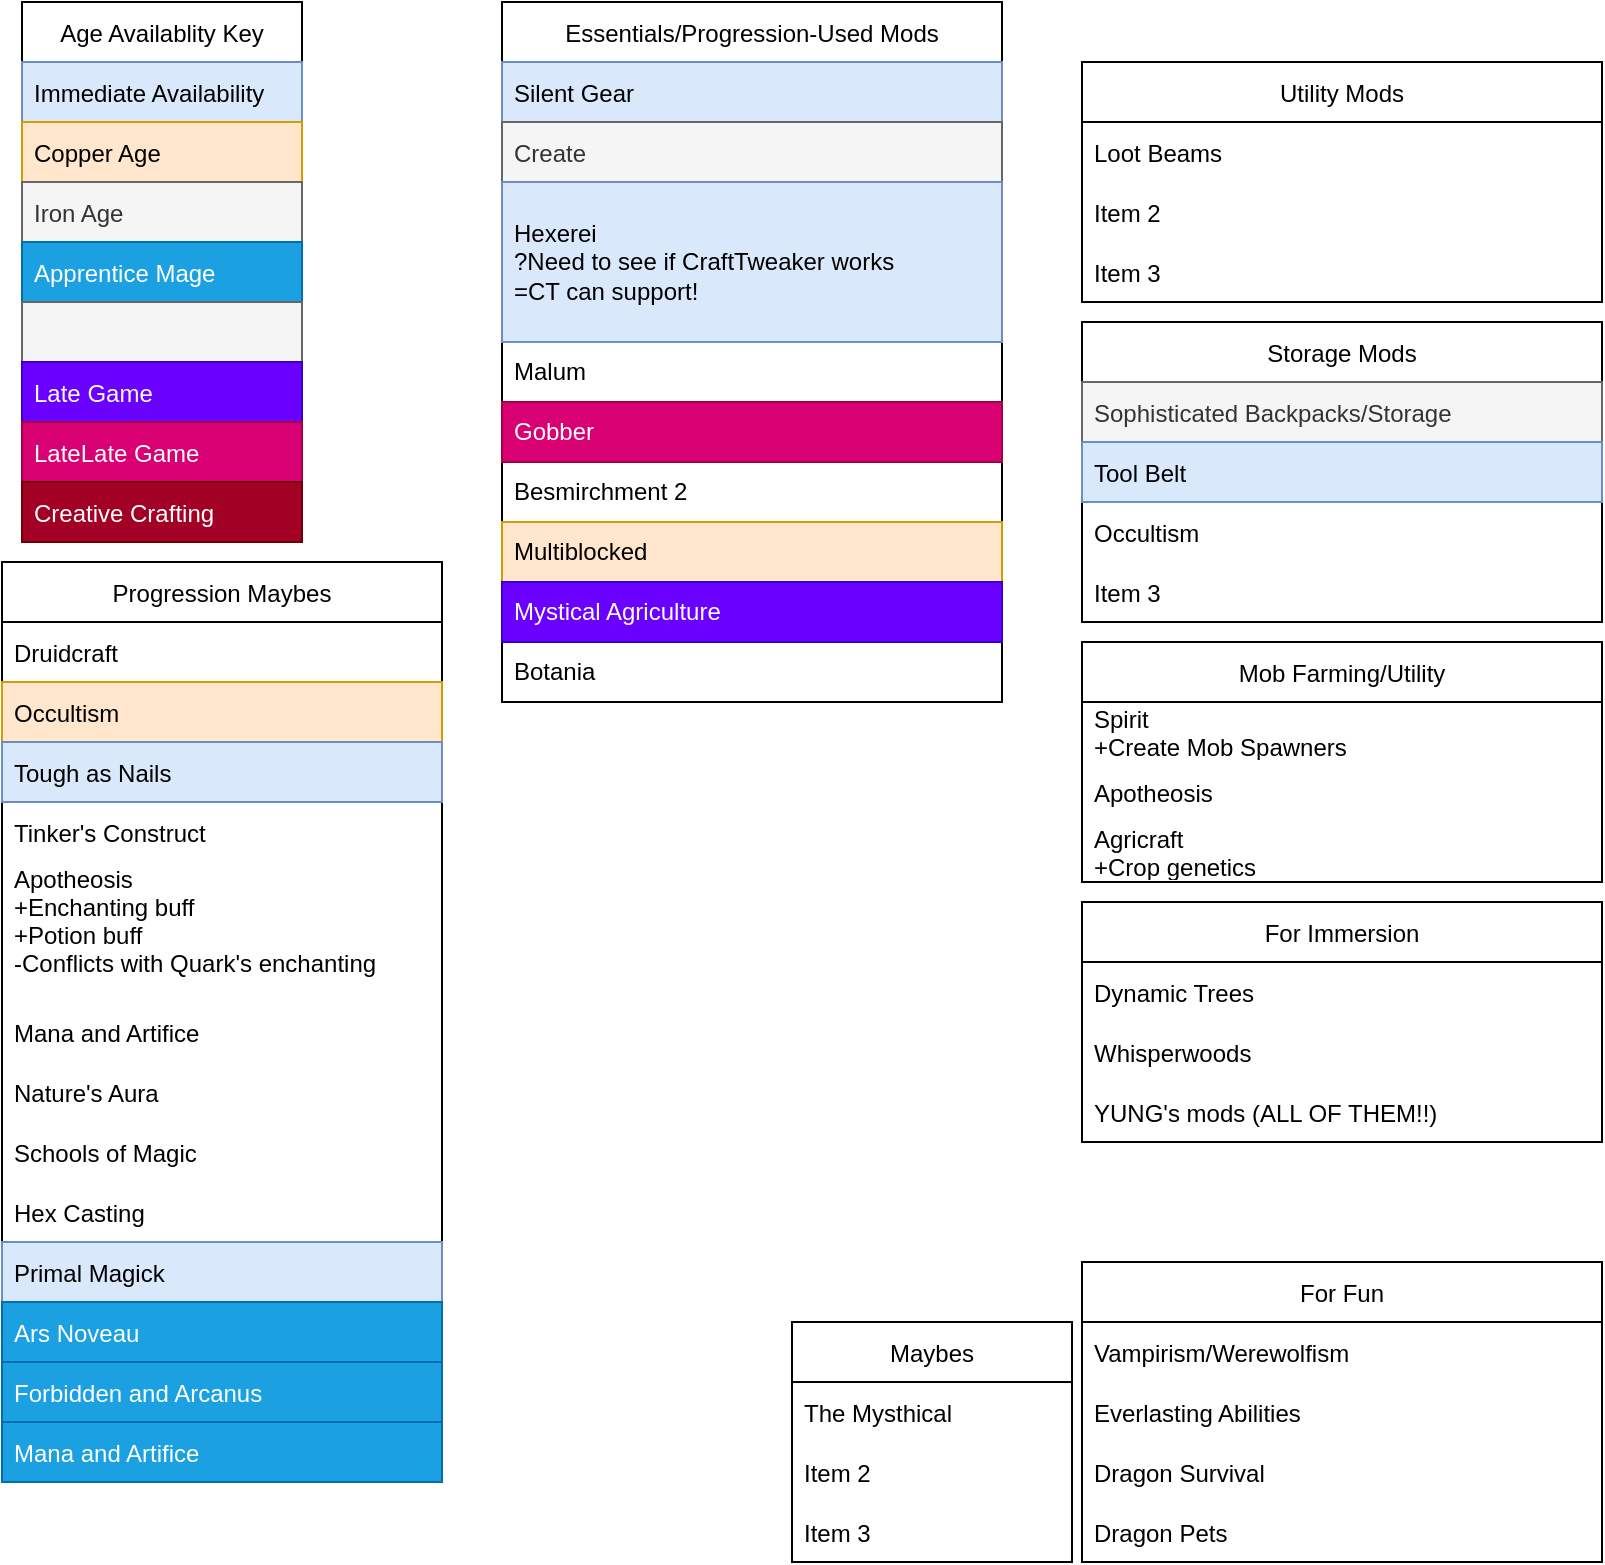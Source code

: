 <mxfile version="19.0.3" type="github" pages="4">
  <diagram id="D16m4kfWFw2HEZQcjknS" name="Primary Mod List">
    <mxGraphModel dx="1182" dy="732" grid="1" gridSize="10" guides="1" tooltips="1" connect="1" arrows="1" fold="1" page="1" pageScale="1" pageWidth="850" pageHeight="1100" math="0" shadow="0">
      <root>
        <mxCell id="0" />
        <mxCell id="1" parent="0" />
        <mxCell id="B4j-vTwKo_DGj5agFie8-1" value="Essentials/Progression-Used Mods" style="swimlane;fontStyle=0;childLayout=stackLayout;horizontal=1;startSize=30;horizontalStack=0;resizeParent=1;resizeParentMax=0;resizeLast=0;collapsible=1;marginBottom=0;" parent="1" vertex="1">
          <mxGeometry x="280" y="10" width="250" height="350" as="geometry" />
        </mxCell>
        <mxCell id="B4j-vTwKo_DGj5agFie8-2" value="Silent Gear" style="text;strokeColor=#6c8ebf;fillColor=#dae8fc;align=left;verticalAlign=middle;spacingLeft=4;spacingRight=4;overflow=hidden;points=[[0,0.5],[1,0.5]];portConstraint=eastwest;rotatable=0;" parent="B4j-vTwKo_DGj5agFie8-1" vertex="1">
          <mxGeometry y="30" width="250" height="30" as="geometry" />
        </mxCell>
        <mxCell id="B4j-vTwKo_DGj5agFie8-4" value="Create" style="text;strokeColor=#666666;fillColor=#f5f5f5;align=left;verticalAlign=middle;spacingLeft=4;spacingRight=4;overflow=hidden;points=[[0,0.5],[1,0.5]];portConstraint=eastwest;rotatable=0;fontColor=#333333;" parent="B4j-vTwKo_DGj5agFie8-1" vertex="1">
          <mxGeometry y="60" width="250" height="30" as="geometry" />
        </mxCell>
        <mxCell id="2ArhLiDelmDyG_pQbxqI-2" value="Hexerei&#xa;?Need to see if CraftTweaker works&#xa;=CT can support!" style="text;strokeColor=#6c8ebf;fillColor=#dae8fc;align=left;verticalAlign=middle;spacingLeft=4;spacingRight=4;overflow=hidden;points=[[0,0.5],[1,0.5]];portConstraint=eastwest;rotatable=0;whiteSpace=wrap;" parent="B4j-vTwKo_DGj5agFie8-1" vertex="1">
          <mxGeometry y="90" width="250" height="80" as="geometry" />
        </mxCell>
        <mxCell id="EsS47KtiDPzlkTfj5x5h-16" value="Malum" style="text;align=left;verticalAlign=middle;spacingLeft=4;spacingRight=4;overflow=hidden;points=[[0,0.5],[1,0.5]];portConstraint=eastwest;rotatable=0;whiteSpace=wrap;" parent="B4j-vTwKo_DGj5agFie8-1" vertex="1">
          <mxGeometry y="170" width="250" height="30" as="geometry" />
        </mxCell>
        <mxCell id="EsS47KtiDPzlkTfj5x5h-17" value="Gobber" style="text;align=left;verticalAlign=middle;spacingLeft=4;spacingRight=4;overflow=hidden;points=[[0,0.5],[1,0.5]];portConstraint=eastwest;rotatable=0;whiteSpace=wrap;fillColor=#d80073;fontColor=#ffffff;strokeColor=#A50040;" parent="B4j-vTwKo_DGj5agFie8-1" vertex="1">
          <mxGeometry y="200" width="250" height="30" as="geometry" />
        </mxCell>
        <mxCell id="EsS47KtiDPzlkTfj5x5h-22" value="Besmirchment 2" style="text;align=left;verticalAlign=middle;spacingLeft=4;spacingRight=4;overflow=hidden;points=[[0,0.5],[1,0.5]];portConstraint=eastwest;rotatable=0;whiteSpace=wrap;" parent="B4j-vTwKo_DGj5agFie8-1" vertex="1">
          <mxGeometry y="230" width="250" height="30" as="geometry" />
        </mxCell>
        <mxCell id="EsS47KtiDPzlkTfj5x5h-30" value="Multiblocked" style="text;align=left;verticalAlign=middle;spacingLeft=4;spacingRight=4;overflow=hidden;points=[[0,0.5],[1,0.5]];portConstraint=eastwest;rotatable=0;whiteSpace=wrap;fillColor=#ffe6cc;strokeColor=#d79b00;" parent="B4j-vTwKo_DGj5agFie8-1" vertex="1">
          <mxGeometry y="260" width="250" height="30" as="geometry" />
        </mxCell>
        <mxCell id="EsS47KtiDPzlkTfj5x5h-36" value="Mystical Agriculture" style="text;align=left;verticalAlign=middle;spacingLeft=4;spacingRight=4;overflow=hidden;points=[[0,0.5],[1,0.5]];portConstraint=eastwest;rotatable=0;whiteSpace=wrap;fillColor=#6a00ff;strokeColor=#3700CC;fontColor=#ffffff;" parent="B4j-vTwKo_DGj5agFie8-1" vertex="1">
          <mxGeometry y="290" width="250" height="30" as="geometry" />
        </mxCell>
        <mxCell id="EsS47KtiDPzlkTfj5x5h-38" value="Botania" style="text;align=left;verticalAlign=middle;spacingLeft=4;spacingRight=4;overflow=hidden;points=[[0,0.5],[1,0.5]];portConstraint=eastwest;rotatable=0;whiteSpace=wrap;" parent="B4j-vTwKo_DGj5agFie8-1" vertex="1">
          <mxGeometry y="320" width="250" height="30" as="geometry" />
        </mxCell>
        <mxCell id="B4j-vTwKo_DGj5agFie8-5" value="Storage Mods" style="swimlane;fontStyle=0;childLayout=stackLayout;horizontal=1;startSize=30;horizontalStack=0;resizeParent=1;resizeParentMax=0;resizeLast=0;collapsible=1;marginBottom=0;" parent="1" vertex="1">
          <mxGeometry x="570" y="170" width="260" height="150" as="geometry" />
        </mxCell>
        <mxCell id="B4j-vTwKo_DGj5agFie8-6" value="Sophisticated Backpacks/Storage" style="text;strokeColor=#666666;fillColor=#f5f5f5;align=left;verticalAlign=middle;spacingLeft=4;spacingRight=4;overflow=hidden;points=[[0,0.5],[1,0.5]];portConstraint=eastwest;rotatable=0;fontColor=#333333;" parent="B4j-vTwKo_DGj5agFie8-5" vertex="1">
          <mxGeometry y="30" width="260" height="30" as="geometry" />
        </mxCell>
        <mxCell id="B4j-vTwKo_DGj5agFie8-3" value="Tool Belt" style="text;strokeColor=#6c8ebf;fillColor=#dae8fc;align=left;verticalAlign=middle;spacingLeft=4;spacingRight=4;overflow=hidden;points=[[0,0.5],[1,0.5]];portConstraint=eastwest;rotatable=0;" parent="B4j-vTwKo_DGj5agFie8-5" vertex="1">
          <mxGeometry y="60" width="260" height="30" as="geometry" />
        </mxCell>
        <mxCell id="B4j-vTwKo_DGj5agFie8-7" value="Occultism" style="text;strokeColor=none;fillColor=none;align=left;verticalAlign=middle;spacingLeft=4;spacingRight=4;overflow=hidden;points=[[0,0.5],[1,0.5]];portConstraint=eastwest;rotatable=0;" parent="B4j-vTwKo_DGj5agFie8-5" vertex="1">
          <mxGeometry y="90" width="260" height="30" as="geometry" />
        </mxCell>
        <mxCell id="B4j-vTwKo_DGj5agFie8-8" value="Item 3" style="text;strokeColor=none;fillColor=none;align=left;verticalAlign=middle;spacingLeft=4;spacingRight=4;overflow=hidden;points=[[0,0.5],[1,0.5]];portConstraint=eastwest;rotatable=0;" parent="B4j-vTwKo_DGj5agFie8-5" vertex="1">
          <mxGeometry y="120" width="260" height="30" as="geometry" />
        </mxCell>
        <mxCell id="B4j-vTwKo_DGj5agFie8-9" value="Progression Maybes" style="swimlane;fontStyle=0;childLayout=stackLayout;horizontal=1;startSize=30;horizontalStack=0;resizeParent=1;resizeParentMax=0;resizeLast=0;collapsible=1;marginBottom=0;" parent="1" vertex="1">
          <mxGeometry x="30" y="290" width="220" height="460" as="geometry" />
        </mxCell>
        <mxCell id="B4j-vTwKo_DGj5agFie8-10" value="Druidcraft" style="text;strokeColor=none;fillColor=none;align=left;verticalAlign=middle;spacingLeft=4;spacingRight=4;overflow=hidden;points=[[0,0.5],[1,0.5]];portConstraint=eastwest;rotatable=0;" parent="B4j-vTwKo_DGj5agFie8-9" vertex="1">
          <mxGeometry y="30" width="220" height="30" as="geometry" />
        </mxCell>
        <mxCell id="B4j-vTwKo_DGj5agFie8-11" value="Occultism" style="text;strokeColor=#d79b00;fillColor=#ffe6cc;align=left;verticalAlign=middle;spacingLeft=4;spacingRight=4;overflow=hidden;points=[[0,0.5],[1,0.5]];portConstraint=eastwest;rotatable=0;" parent="B4j-vTwKo_DGj5agFie8-9" vertex="1">
          <mxGeometry y="60" width="220" height="30" as="geometry" />
        </mxCell>
        <mxCell id="B4j-vTwKo_DGj5agFie8-12" value="Tough as Nails" style="text;strokeColor=#6c8ebf;fillColor=#dae8fc;align=left;verticalAlign=middle;spacingLeft=4;spacingRight=4;overflow=hidden;points=[[0,0.5],[1,0.5]];portConstraint=eastwest;rotatable=0;" parent="B4j-vTwKo_DGj5agFie8-9" vertex="1">
          <mxGeometry y="90" width="220" height="30" as="geometry" />
        </mxCell>
        <mxCell id="ZFpCo6Y6okGIEXORFpAM-1" value="Tinker&#39;s Construct" style="text;strokeColor=none;fillColor=none;align=left;verticalAlign=middle;spacingLeft=4;spacingRight=4;overflow=hidden;points=[[0,0.5],[1,0.5]];portConstraint=eastwest;rotatable=0;" parent="B4j-vTwKo_DGj5agFie8-9" vertex="1">
          <mxGeometry y="120" width="220" height="30" as="geometry" />
        </mxCell>
        <mxCell id="2ArhLiDelmDyG_pQbxqI-1" value="Apotheosis&#xa;+Enchanting buff&#xa;+Potion buff&#xa;-Conflicts with Quark&#39;s enchanting&#xa;" style="text;strokeColor=none;fillColor=none;align=left;verticalAlign=middle;spacingLeft=4;spacingRight=4;overflow=hidden;points=[[0,0.5],[1,0.5]];portConstraint=eastwest;rotatable=0;rounded=0;" parent="B4j-vTwKo_DGj5agFie8-9" vertex="1">
          <mxGeometry y="150" width="220" height="70" as="geometry" />
        </mxCell>
        <mxCell id="EsS47KtiDPzlkTfj5x5h-1" value="Mana and Artifice" style="text;strokeColor=none;fillColor=none;align=left;verticalAlign=middle;spacingLeft=4;spacingRight=4;overflow=hidden;points=[[0,0.5],[1,0.5]];portConstraint=eastwest;rotatable=0;rounded=0;" parent="B4j-vTwKo_DGj5agFie8-9" vertex="1">
          <mxGeometry y="220" width="220" height="30" as="geometry" />
        </mxCell>
        <mxCell id="EsS47KtiDPzlkTfj5x5h-2" value="Nature&#39;s Aura" style="text;strokeColor=none;fillColor=none;align=left;verticalAlign=middle;spacingLeft=4;spacingRight=4;overflow=hidden;points=[[0,0.5],[1,0.5]];portConstraint=eastwest;rotatable=0;rounded=0;" parent="B4j-vTwKo_DGj5agFie8-9" vertex="1">
          <mxGeometry y="250" width="220" height="30" as="geometry" />
        </mxCell>
        <mxCell id="EsS47KtiDPzlkTfj5x5h-27" value="Schools of Magic" style="text;strokeColor=none;fillColor=none;align=left;verticalAlign=middle;spacingLeft=4;spacingRight=4;overflow=hidden;points=[[0,0.5],[1,0.5]];portConstraint=eastwest;rotatable=0;rounded=0;" parent="B4j-vTwKo_DGj5agFie8-9" vertex="1">
          <mxGeometry y="280" width="220" height="30" as="geometry" />
        </mxCell>
        <mxCell id="EsS47KtiDPzlkTfj5x5h-28" value="Hex Casting" style="text;strokeColor=none;fillColor=none;align=left;verticalAlign=middle;spacingLeft=4;spacingRight=4;overflow=hidden;points=[[0,0.5],[1,0.5]];portConstraint=eastwest;rotatable=0;rounded=0;" parent="B4j-vTwKo_DGj5agFie8-9" vertex="1">
          <mxGeometry y="310" width="220" height="30" as="geometry" />
        </mxCell>
        <mxCell id="EsS47KtiDPzlkTfj5x5h-29" value="Primal Magick" style="text;strokeColor=#6c8ebf;fillColor=#dae8fc;align=left;verticalAlign=middle;spacingLeft=4;spacingRight=4;overflow=hidden;points=[[0,0.5],[1,0.5]];portConstraint=eastwest;rotatable=0;rounded=0;" parent="B4j-vTwKo_DGj5agFie8-9" vertex="1">
          <mxGeometry y="340" width="220" height="30" as="geometry" />
        </mxCell>
        <mxCell id="EsS47KtiDPzlkTfj5x5h-39" value="Ars Noveau" style="text;strokeColor=#006EAF;fillColor=#1ba1e2;align=left;verticalAlign=middle;spacingLeft=4;spacingRight=4;overflow=hidden;points=[[0,0.5],[1,0.5]];portConstraint=eastwest;rotatable=0;rounded=0;fontColor=#ffffff;" parent="B4j-vTwKo_DGj5agFie8-9" vertex="1">
          <mxGeometry y="370" width="220" height="30" as="geometry" />
        </mxCell>
        <mxCell id="EsS47KtiDPzlkTfj5x5h-40" value="Forbidden and Arcanus" style="text;strokeColor=#006EAF;fillColor=#1ba1e2;align=left;verticalAlign=middle;spacingLeft=4;spacingRight=4;overflow=hidden;points=[[0,0.5],[1,0.5]];portConstraint=eastwest;rotatable=0;rounded=0;fontColor=#ffffff;" parent="B4j-vTwKo_DGj5agFie8-9" vertex="1">
          <mxGeometry y="400" width="220" height="30" as="geometry" />
        </mxCell>
        <mxCell id="EsS47KtiDPzlkTfj5x5h-41" value="Mana and Artifice" style="text;strokeColor=#006EAF;fillColor=#1ba1e2;align=left;verticalAlign=middle;spacingLeft=4;spacingRight=4;overflow=hidden;points=[[0,0.5],[1,0.5]];portConstraint=eastwest;rotatable=0;rounded=0;fontColor=#ffffff;" parent="B4j-vTwKo_DGj5agFie8-9" vertex="1">
          <mxGeometry y="430" width="220" height="30" as="geometry" />
        </mxCell>
        <mxCell id="B4j-vTwKo_DGj5agFie8-14" value="Utility Mods" style="swimlane;fontStyle=0;childLayout=stackLayout;horizontal=1;startSize=30;horizontalStack=0;resizeParent=1;resizeParentMax=0;resizeLast=0;collapsible=1;marginBottom=0;" parent="1" vertex="1">
          <mxGeometry x="570" y="40" width="260" height="120" as="geometry" />
        </mxCell>
        <mxCell id="B4j-vTwKo_DGj5agFie8-15" value="Loot Beams" style="text;strokeColor=none;fillColor=none;align=left;verticalAlign=middle;spacingLeft=4;spacingRight=4;overflow=hidden;points=[[0,0.5],[1,0.5]];portConstraint=eastwest;rotatable=0;" parent="B4j-vTwKo_DGj5agFie8-14" vertex="1">
          <mxGeometry y="30" width="260" height="30" as="geometry" />
        </mxCell>
        <mxCell id="B4j-vTwKo_DGj5agFie8-16" value="Item 2" style="text;strokeColor=none;fillColor=none;align=left;verticalAlign=middle;spacingLeft=4;spacingRight=4;overflow=hidden;points=[[0,0.5],[1,0.5]];portConstraint=eastwest;rotatable=0;" parent="B4j-vTwKo_DGj5agFie8-14" vertex="1">
          <mxGeometry y="60" width="260" height="30" as="geometry" />
        </mxCell>
        <mxCell id="B4j-vTwKo_DGj5agFie8-17" value="Item 3" style="text;strokeColor=none;fillColor=none;align=left;verticalAlign=middle;spacingLeft=4;spacingRight=4;overflow=hidden;points=[[0,0.5],[1,0.5]];portConstraint=eastwest;rotatable=0;" parent="B4j-vTwKo_DGj5agFie8-14" vertex="1">
          <mxGeometry y="90" width="260" height="30" as="geometry" />
        </mxCell>
        <mxCell id="EsS47KtiDPzlkTfj5x5h-3" value="Mob Farming/Utility" style="swimlane;fontStyle=0;childLayout=stackLayout;horizontal=1;startSize=30;horizontalStack=0;resizeParent=1;resizeParentMax=0;resizeLast=0;collapsible=1;marginBottom=0;rounded=0;fillColor=none;" parent="1" vertex="1">
          <mxGeometry x="570" y="330" width="260" height="120" as="geometry" />
        </mxCell>
        <mxCell id="EsS47KtiDPzlkTfj5x5h-4" value="Spirit&#xa;+Create Mob Spawners&#xa;" style="text;strokeColor=none;fillColor=none;align=left;verticalAlign=middle;spacingLeft=4;spacingRight=4;overflow=hidden;points=[[0,0.5],[1,0.5]];portConstraint=eastwest;rotatable=0;rounded=0;" parent="EsS47KtiDPzlkTfj5x5h-3" vertex="1">
          <mxGeometry y="30" width="260" height="30" as="geometry" />
        </mxCell>
        <mxCell id="EsS47KtiDPzlkTfj5x5h-5" value="Apotheosis" style="text;strokeColor=none;fillColor=none;align=left;verticalAlign=middle;spacingLeft=4;spacingRight=4;overflow=hidden;points=[[0,0.5],[1,0.5]];portConstraint=eastwest;rotatable=0;rounded=0;" parent="EsS47KtiDPzlkTfj5x5h-3" vertex="1">
          <mxGeometry y="60" width="260" height="30" as="geometry" />
        </mxCell>
        <mxCell id="EsS47KtiDPzlkTfj5x5h-6" value="Agricraft&#xa;+Crop genetics" style="text;strokeColor=none;fillColor=none;align=left;verticalAlign=middle;spacingLeft=4;spacingRight=4;overflow=hidden;points=[[0,0.5],[1,0.5]];portConstraint=eastwest;rotatable=0;rounded=0;" parent="EsS47KtiDPzlkTfj5x5h-3" vertex="1">
          <mxGeometry y="90" width="260" height="30" as="geometry" />
        </mxCell>
        <mxCell id="EsS47KtiDPzlkTfj5x5h-8" value="Age Availablity Key" style="swimlane;fontStyle=0;childLayout=stackLayout;horizontal=1;startSize=30;horizontalStack=0;resizeParent=1;resizeParentMax=0;resizeLast=0;collapsible=1;marginBottom=0;rounded=0;fillColor=none;" parent="1" vertex="1">
          <mxGeometry x="40" y="10" width="140" height="270" as="geometry" />
        </mxCell>
        <mxCell id="EsS47KtiDPzlkTfj5x5h-9" value="Immediate Availability" style="text;strokeColor=#6c8ebf;fillColor=#dae8fc;align=left;verticalAlign=middle;spacingLeft=4;spacingRight=4;overflow=hidden;points=[[0,0.5],[1,0.5]];portConstraint=eastwest;rotatable=0;rounded=0;labelBackgroundColor=none;" parent="EsS47KtiDPzlkTfj5x5h-8" vertex="1">
          <mxGeometry y="30" width="140" height="30" as="geometry" />
        </mxCell>
        <mxCell id="EsS47KtiDPzlkTfj5x5h-10" value="Copper Age" style="text;strokeColor=#d79b00;fillColor=#ffe6cc;align=left;verticalAlign=middle;spacingLeft=4;spacingRight=4;overflow=hidden;points=[[0,0.5],[1,0.5]];portConstraint=eastwest;rotatable=0;rounded=0;" parent="EsS47KtiDPzlkTfj5x5h-8" vertex="1">
          <mxGeometry y="60" width="140" height="30" as="geometry" />
        </mxCell>
        <mxCell id="EsS47KtiDPzlkTfj5x5h-11" value="Iron Age" style="text;strokeColor=#666666;fillColor=#f5f5f5;align=left;verticalAlign=middle;spacingLeft=4;spacingRight=4;overflow=hidden;points=[[0,0.5],[1,0.5]];portConstraint=eastwest;rotatable=0;rounded=0;fontColor=#333333;" parent="EsS47KtiDPzlkTfj5x5h-8" vertex="1">
          <mxGeometry y="90" width="140" height="30" as="geometry" />
        </mxCell>
        <mxCell id="EsS47KtiDPzlkTfj5x5h-18" value="Apprentice Mage" style="text;strokeColor=#006EAF;fillColor=#1ba1e2;align=left;verticalAlign=middle;spacingLeft=4;spacingRight=4;overflow=hidden;points=[[0,0.5],[1,0.5]];portConstraint=eastwest;rotatable=0;rounded=0;fontColor=#ffffff;" parent="EsS47KtiDPzlkTfj5x5h-8" vertex="1">
          <mxGeometry y="120" width="140" height="30" as="geometry" />
        </mxCell>
        <mxCell id="EsS47KtiDPzlkTfj5x5h-19" style="text;strokeColor=#666666;fillColor=#f5f5f5;align=left;verticalAlign=middle;spacingLeft=4;spacingRight=4;overflow=hidden;points=[[0,0.5],[1,0.5]];portConstraint=eastwest;rotatable=0;rounded=0;fontColor=#333333;" parent="EsS47KtiDPzlkTfj5x5h-8" vertex="1">
          <mxGeometry y="150" width="140" height="30" as="geometry" />
        </mxCell>
        <mxCell id="EsS47KtiDPzlkTfj5x5h-20" value="Late Game" style="text;strokeColor=#3700CC;fillColor=#6a00ff;align=left;verticalAlign=middle;spacingLeft=4;spacingRight=4;overflow=hidden;points=[[0,0.5],[1,0.5]];portConstraint=eastwest;rotatable=0;rounded=0;fontColor=#ffffff;" parent="EsS47KtiDPzlkTfj5x5h-8" vertex="1">
          <mxGeometry y="180" width="140" height="30" as="geometry" />
        </mxCell>
        <mxCell id="EsS47KtiDPzlkTfj5x5h-21" value="LateLate Game" style="text;strokeColor=#A50040;fillColor=#d80073;align=left;verticalAlign=middle;spacingLeft=4;spacingRight=4;overflow=hidden;points=[[0,0.5],[1,0.5]];portConstraint=eastwest;rotatable=0;rounded=0;fontColor=#ffffff;" parent="EsS47KtiDPzlkTfj5x5h-8" vertex="1">
          <mxGeometry y="210" width="140" height="30" as="geometry" />
        </mxCell>
        <mxCell id="EsS47KtiDPzlkTfj5x5h-37" value="Creative Crafting" style="text;strokeColor=#6F0000;fillColor=#a20025;align=left;verticalAlign=middle;spacingLeft=4;spacingRight=4;overflow=hidden;points=[[0,0.5],[1,0.5]];portConstraint=eastwest;rotatable=0;rounded=0;fontColor=#ffffff;" parent="EsS47KtiDPzlkTfj5x5h-8" vertex="1">
          <mxGeometry y="240" width="140" height="30" as="geometry" />
        </mxCell>
        <mxCell id="EsS47KtiDPzlkTfj5x5h-12" value="For Immersion" style="swimlane;fontStyle=0;childLayout=stackLayout;horizontal=1;startSize=30;horizontalStack=0;resizeParent=1;resizeParentMax=0;resizeLast=0;collapsible=1;marginBottom=0;rounded=0;labelBackgroundColor=none;fillColor=none;" parent="1" vertex="1">
          <mxGeometry x="570" y="460" width="260" height="120" as="geometry" />
        </mxCell>
        <mxCell id="EsS47KtiDPzlkTfj5x5h-13" value="Dynamic Trees" style="text;strokeColor=none;fillColor=none;align=left;verticalAlign=middle;spacingLeft=4;spacingRight=4;overflow=hidden;points=[[0,0.5],[1,0.5]];portConstraint=eastwest;rotatable=0;rounded=0;labelBackgroundColor=none;" parent="EsS47KtiDPzlkTfj5x5h-12" vertex="1">
          <mxGeometry y="30" width="260" height="30" as="geometry" />
        </mxCell>
        <mxCell id="EsS47KtiDPzlkTfj5x5h-14" value="Whisperwoods" style="text;strokeColor=none;fillColor=none;align=left;verticalAlign=middle;spacingLeft=4;spacingRight=4;overflow=hidden;points=[[0,0.5],[1,0.5]];portConstraint=eastwest;rotatable=0;rounded=0;labelBackgroundColor=none;" parent="EsS47KtiDPzlkTfj5x5h-12" vertex="1">
          <mxGeometry y="60" width="260" height="30" as="geometry" />
        </mxCell>
        <mxCell id="EsS47KtiDPzlkTfj5x5h-15" value="YUNG&#39;s mods (ALL OF THEM!!)" style="text;strokeColor=none;fillColor=none;align=left;verticalAlign=middle;spacingLeft=4;spacingRight=4;overflow=hidden;points=[[0,0.5],[1,0.5]];portConstraint=eastwest;rotatable=0;rounded=0;labelBackgroundColor=none;" parent="EsS47KtiDPzlkTfj5x5h-12" vertex="1">
          <mxGeometry y="90" width="260" height="30" as="geometry" />
        </mxCell>
        <mxCell id="EsS47KtiDPzlkTfj5x5h-23" value="For Fun" style="swimlane;fontStyle=0;childLayout=stackLayout;horizontal=1;startSize=30;horizontalStack=0;resizeParent=1;resizeParentMax=0;resizeLast=0;collapsible=1;marginBottom=0;rounded=0;labelBackgroundColor=none;fillColor=none;" parent="1" vertex="1">
          <mxGeometry x="570" y="640" width="260" height="150" as="geometry" />
        </mxCell>
        <mxCell id="EsS47KtiDPzlkTfj5x5h-24" value="Vampirism/Werewolfism" style="text;strokeColor=none;fillColor=none;align=left;verticalAlign=middle;spacingLeft=4;spacingRight=4;overflow=hidden;points=[[0,0.5],[1,0.5]];portConstraint=eastwest;rotatable=0;rounded=0;labelBackgroundColor=none;" parent="EsS47KtiDPzlkTfj5x5h-23" vertex="1">
          <mxGeometry y="30" width="260" height="30" as="geometry" />
        </mxCell>
        <mxCell id="EsS47KtiDPzlkTfj5x5h-25" value="Everlasting Abilities" style="text;strokeColor=none;fillColor=none;align=left;verticalAlign=middle;spacingLeft=4;spacingRight=4;overflow=hidden;points=[[0,0.5],[1,0.5]];portConstraint=eastwest;rotatable=0;rounded=0;labelBackgroundColor=none;" parent="EsS47KtiDPzlkTfj5x5h-23" vertex="1">
          <mxGeometry y="60" width="260" height="30" as="geometry" />
        </mxCell>
        <mxCell id="EsS47KtiDPzlkTfj5x5h-26" value="Dragon Survival" style="text;strokeColor=none;fillColor=none;align=left;verticalAlign=middle;spacingLeft=4;spacingRight=4;overflow=hidden;points=[[0,0.5],[1,0.5]];portConstraint=eastwest;rotatable=0;rounded=0;labelBackgroundColor=none;" parent="EsS47KtiDPzlkTfj5x5h-23" vertex="1">
          <mxGeometry y="90" width="260" height="30" as="geometry" />
        </mxCell>
        <mxCell id="EsS47KtiDPzlkTfj5x5h-35" value="Dragon Pets" style="text;strokeColor=none;fillColor=none;align=left;verticalAlign=middle;spacingLeft=4;spacingRight=4;overflow=hidden;points=[[0,0.5],[1,0.5]];portConstraint=eastwest;rotatable=0;rounded=0;labelBackgroundColor=none;" parent="EsS47KtiDPzlkTfj5x5h-23" vertex="1">
          <mxGeometry y="120" width="260" height="30" as="geometry" />
        </mxCell>
        <mxCell id="EsS47KtiDPzlkTfj5x5h-31" value="Maybes" style="swimlane;fontStyle=0;childLayout=stackLayout;horizontal=1;startSize=30;horizontalStack=0;resizeParent=1;resizeParentMax=0;resizeLast=0;collapsible=1;marginBottom=0;rounded=0;labelBackgroundColor=none;fillColor=none;" parent="1" vertex="1">
          <mxGeometry x="425" y="670" width="140" height="120" as="geometry" />
        </mxCell>
        <mxCell id="EsS47KtiDPzlkTfj5x5h-32" value="The Mysthical" style="text;strokeColor=none;fillColor=none;align=left;verticalAlign=middle;spacingLeft=4;spacingRight=4;overflow=hidden;points=[[0,0.5],[1,0.5]];portConstraint=eastwest;rotatable=0;rounded=0;labelBackgroundColor=none;" parent="EsS47KtiDPzlkTfj5x5h-31" vertex="1">
          <mxGeometry y="30" width="140" height="30" as="geometry" />
        </mxCell>
        <mxCell id="EsS47KtiDPzlkTfj5x5h-33" value="Item 2" style="text;strokeColor=none;fillColor=none;align=left;verticalAlign=middle;spacingLeft=4;spacingRight=4;overflow=hidden;points=[[0,0.5],[1,0.5]];portConstraint=eastwest;rotatable=0;rounded=0;labelBackgroundColor=none;" parent="EsS47KtiDPzlkTfj5x5h-31" vertex="1">
          <mxGeometry y="60" width="140" height="30" as="geometry" />
        </mxCell>
        <mxCell id="EsS47KtiDPzlkTfj5x5h-34" value="Item 3" style="text;strokeColor=none;fillColor=none;align=left;verticalAlign=middle;spacingLeft=4;spacingRight=4;overflow=hidden;points=[[0,0.5],[1,0.5]];portConstraint=eastwest;rotatable=0;rounded=0;labelBackgroundColor=none;" parent="EsS47KtiDPzlkTfj5x5h-31" vertex="1">
          <mxGeometry y="90" width="140" height="30" as="geometry" />
        </mxCell>
      </root>
    </mxGraphModel>
  </diagram>
  <diagram id="C5RBs43oDa-KdzZeNtuy" name="Progression - Early Age">
    <mxGraphModel dx="1038" dy="537" grid="1" gridSize="10" guides="1" tooltips="1" connect="1" arrows="1" fold="1" page="1" pageScale="1" pageWidth="827" pageHeight="1169" math="0" shadow="0">
      <root>
        <mxCell id="WIyWlLk6GJQsqaUBKTNV-0" />
        <mxCell id="WIyWlLk6GJQsqaUBKTNV-1" parent="WIyWlLk6GJQsqaUBKTNV-0" />
        <mxCell id="2fUdlbbrRsZrhQuUBlLO-6" value="" style="edgeStyle=orthogonalEdgeStyle;rounded=0;orthogonalLoop=1;jettySize=auto;html=1;" parent="WIyWlLk6GJQsqaUBKTNV-1" source="WIyWlLk6GJQsqaUBKTNV-3" edge="1">
          <mxGeometry relative="1" as="geometry">
            <mxPoint x="360" y="80" as="targetPoint" />
          </mxGeometry>
        </mxCell>
        <mxCell id="WIyWlLk6GJQsqaUBKTNV-3" value="Early Age" style="rounded=1;whiteSpace=wrap;html=1;fontSize=12;glass=0;strokeWidth=1;shadow=0;" parent="WIyWlLk6GJQsqaUBKTNV-1" vertex="1">
          <mxGeometry x="160" y="60" width="120" height="40" as="geometry" />
        </mxCell>
        <mxCell id="2fUdlbbrRsZrhQuUBlLO-2" style="edgeStyle=orthogonalEdgeStyle;rounded=0;orthogonalLoop=1;jettySize=auto;html=1;entryX=0;entryY=0.5;entryDx=0;entryDy=0;" parent="WIyWlLk6GJQsqaUBKTNV-1" source="2fUdlbbrRsZrhQuUBlLO-1" target="WIyWlLk6GJQsqaUBKTNV-3" edge="1">
          <mxGeometry relative="1" as="geometry" />
        </mxCell>
        <mxCell id="2fUdlbbrRsZrhQuUBlLO-1" value="Start" style="triangle;whiteSpace=wrap;html=1;" parent="WIyWlLk6GJQsqaUBKTNV-1" vertex="1">
          <mxGeometry x="50" y="40" width="60" height="80" as="geometry" />
        </mxCell>
        <mxCell id="2fUdlbbrRsZrhQuUBlLO-9" value="" style="edgeStyle=orthogonalEdgeStyle;rounded=0;orthogonalLoop=1;jettySize=auto;html=1;" parent="WIyWlLk6GJQsqaUBKTNV-1" source="2fUdlbbrRsZrhQuUBlLO-7" target="2fUdlbbrRsZrhQuUBlLO-8" edge="1">
          <mxGeometry relative="1" as="geometry" />
        </mxCell>
        <mxCell id="2fUdlbbrRsZrhQuUBlLO-11" value="" style="edgeStyle=orthogonalEdgeStyle;rounded=0;orthogonalLoop=1;jettySize=auto;html=1;" parent="WIyWlLk6GJQsqaUBKTNV-1" source="2fUdlbbrRsZrhQuUBlLO-7" target="2fUdlbbrRsZrhQuUBlLO-10" edge="1">
          <mxGeometry relative="1" as="geometry" />
        </mxCell>
        <mxCell id="2fUdlbbrRsZrhQuUBlLO-7" value="&lt;div&gt;Copper Age&lt;/div&gt;" style="rounded=1;whiteSpace=wrap;html=1;" parent="WIyWlLk6GJQsqaUBKTNV-1" vertex="1">
          <mxGeometry x="360" y="60" width="120" height="40" as="geometry" />
        </mxCell>
        <mxCell id="2fUdlbbrRsZrhQuUBlLO-15" style="edgeStyle=orthogonalEdgeStyle;rounded=0;orthogonalLoop=1;jettySize=auto;html=1;exitX=1;exitY=0.5;exitDx=0;exitDy=0;" parent="WIyWlLk6GJQsqaUBKTNV-1" source="2fUdlbbrRsZrhQuUBlLO-8" target="2fUdlbbrRsZrhQuUBlLO-14" edge="1">
          <mxGeometry relative="1" as="geometry" />
        </mxCell>
        <mxCell id="2fUdlbbrRsZrhQuUBlLO-8" value="Iron Age" style="whiteSpace=wrap;html=1;rounded=1;" parent="WIyWlLk6GJQsqaUBKTNV-1" vertex="1">
          <mxGeometry x="560" y="60" width="120" height="40" as="geometry" />
        </mxCell>
        <mxCell id="2fUdlbbrRsZrhQuUBlLO-13" value="" style="edgeStyle=orthogonalEdgeStyle;rounded=0;orthogonalLoop=1;jettySize=auto;html=1;entryX=0;entryY=0.5;entryDx=0;entryDy=0;" parent="WIyWlLk6GJQsqaUBKTNV-1" source="2fUdlbbrRsZrhQuUBlLO-10" target="2fUdlbbrRsZrhQuUBlLO-14" edge="1">
          <mxGeometry relative="1" as="geometry">
            <mxPoint x="640" y="160" as="targetPoint" />
          </mxGeometry>
        </mxCell>
        <mxCell id="2fUdlbbrRsZrhQuUBlLO-10" value="&lt;div&gt;Early Electric Age&lt;/div&gt;" style="whiteSpace=wrap;html=1;rounded=1;" parent="WIyWlLk6GJQsqaUBKTNV-1" vertex="1">
          <mxGeometry x="440" y="140" width="120" height="40" as="geometry" />
        </mxCell>
        <mxCell id="2fUdlbbrRsZrhQuUBlLO-14" value="&lt;div&gt;Age 1&lt;/div&gt;&lt;div&gt;Magical Era&lt;/div&gt;" style="whiteSpace=wrap;html=1;aspect=fixed;" parent="WIyWlLk6GJQsqaUBKTNV-1" vertex="1">
          <mxGeometry x="680" y="120" width="80" height="80" as="geometry" />
        </mxCell>
        <mxCell id="2fUdlbbrRsZrhQuUBlLO-28" value="" style="edgeStyle=orthogonalEdgeStyle;rounded=0;orthogonalLoop=1;jettySize=auto;html=1;" parent="WIyWlLk6GJQsqaUBKTNV-1" source="2fUdlbbrRsZrhQuUBlLO-16" target="2fUdlbbrRsZrhQuUBlLO-22" edge="1">
          <mxGeometry relative="1" as="geometry">
            <Array as="points">
              <mxPoint x="230" y="310" />
              <mxPoint x="230" y="310" />
            </Array>
          </mxGeometry>
        </mxCell>
        <mxCell id="2fUdlbbrRsZrhQuUBlLO-16" value="Early Age Progress" style="swimlane;fontStyle=0;childLayout=stackLayout;horizontal=1;startSize=30;horizontalStack=0;resizeParent=1;resizeParentMax=0;resizeLast=0;collapsible=1;marginBottom=0;" parent="WIyWlLk6GJQsqaUBKTNV-1" vertex="1">
          <mxGeometry x="40" y="200" width="140" height="180" as="geometry" />
        </mxCell>
        <mxCell id="2fUdlbbrRsZrhQuUBlLO-17" value="Flint Tools" style="text;strokeColor=none;fillColor=none;align=left;verticalAlign=middle;spacingLeft=4;spacingRight=4;overflow=hidden;points=[[0,0.5],[1,0.5]];portConstraint=eastwest;rotatable=0;" parent="2fUdlbbrRsZrhQuUBlLO-16" vertex="1">
          <mxGeometry y="30" width="140" height="30" as="geometry" />
        </mxCell>
        <mxCell id="2fUdlbbrRsZrhQuUBlLO-18" value="Wood Stripping" style="text;strokeColor=none;fillColor=none;align=left;verticalAlign=middle;spacingLeft=4;spacingRight=4;overflow=hidden;points=[[0,0.5],[1,0.5]];portConstraint=eastwest;rotatable=0;" parent="2fUdlbbrRsZrhQuUBlLO-16" vertex="1">
          <mxGeometry y="60" width="140" height="30" as="geometry" />
        </mxCell>
        <mxCell id="2fUdlbbrRsZrhQuUBlLO-19" value="Leathermaking" style="text;strokeColor=none;fillColor=none;align=left;verticalAlign=middle;spacingLeft=4;spacingRight=4;overflow=hidden;points=[[0,0.5],[1,0.5]];portConstraint=eastwest;rotatable=0;" parent="2fUdlbbrRsZrhQuUBlLO-16" vertex="1">
          <mxGeometry y="90" width="140" height="30" as="geometry" />
        </mxCell>
        <mxCell id="2fUdlbbrRsZrhQuUBlLO-20" value="Campfire" style="text;strokeColor=none;fillColor=none;align=left;verticalAlign=middle;spacingLeft=4;spacingRight=4;overflow=hidden;points=[[0,0.5],[1,0.5]];portConstraint=eastwest;rotatable=0;" parent="2fUdlbbrRsZrhQuUBlLO-16" vertex="1">
          <mxGeometry y="120" width="140" height="30" as="geometry" />
        </mxCell>
        <mxCell id="2fUdlbbrRsZrhQuUBlLO-21" value="First Wand" style="text;strokeColor=none;fillColor=none;align=left;verticalAlign=middle;spacingLeft=4;spacingRight=4;overflow=hidden;points=[[0,0.5],[1,0.5]];portConstraint=eastwest;rotatable=0;" parent="2fUdlbbrRsZrhQuUBlLO-16" vertex="1">
          <mxGeometry y="150" width="140" height="30" as="geometry" />
        </mxCell>
        <mxCell id="2fUdlbbrRsZrhQuUBlLO-22" value="Leathermaking" style="swimlane;fontStyle=0;childLayout=stackLayout;horizontal=1;startSize=30;horizontalStack=0;resizeParent=1;resizeParentMax=0;resizeLast=0;collapsible=1;marginBottom=0;" parent="WIyWlLk6GJQsqaUBKTNV-1" vertex="1">
          <mxGeometry x="260" y="200" width="230" height="180" as="geometry" />
        </mxCell>
        <mxCell id="2fUdlbbrRsZrhQuUBlLO-23" value="Flint Axe to strip bark" style="text;strokeColor=none;fillColor=none;align=left;verticalAlign=middle;spacingLeft=4;spacingRight=4;overflow=hidden;points=[[0,0.5],[1,0.5]];portConstraint=eastwest;rotatable=0;" parent="2fUdlbbrRsZrhQuUBlLO-22" vertex="1">
          <mxGeometry y="30" width="230" height="30" as="geometry" />
        </mxCell>
        <mxCell id="2fUdlbbrRsZrhQuUBlLO-24" value="Oak bark in water -&gt; Tannin" style="text;strokeColor=none;fillColor=none;align=left;verticalAlign=middle;spacingLeft=4;spacingRight=4;overflow=hidden;points=[[0,0.5],[1,0.5]];portConstraint=eastwest;rotatable=0;" parent="2fUdlbbrRsZrhQuUBlLO-22" vertex="1">
          <mxGeometry y="60" width="230" height="30" as="geometry" />
        </mxCell>
        <mxCell id="2fUdlbbrRsZrhQuUBlLO-25" value="Animals drop &lt;Sized&gt; Pelts" style="text;strokeColor=none;fillColor=none;align=left;verticalAlign=middle;spacingLeft=4;spacingRight=4;overflow=hidden;points=[[0,0.5],[1,0.5]];portConstraint=eastwest;rotatable=0;" parent="2fUdlbbrRsZrhQuUBlLO-22" vertex="1">
          <mxGeometry y="90" width="230" height="30" as="geometry" />
        </mxCell>
        <mxCell id="2fUdlbbrRsZrhQuUBlLO-26" value="Pelt in Tannin -&gt; Prepared Pelt" style="text;strokeColor=none;fillColor=none;align=left;verticalAlign=middle;spacingLeft=4;spacingRight=4;overflow=hidden;points=[[0,0.5],[1,0.5]];portConstraint=eastwest;rotatable=0;" parent="2fUdlbbrRsZrhQuUBlLO-22" vertex="1">
          <mxGeometry y="120" width="230" height="30" as="geometry" />
        </mxCell>
        <mxCell id="2fUdlbbrRsZrhQuUBlLO-27" value="Prepared Pelt on Campfire -&gt; Leather" style="text;strokeColor=none;fillColor=none;align=left;verticalAlign=middle;spacingLeft=4;spacingRight=4;overflow=hidden;points=[[0,0.5],[1,0.5]];portConstraint=eastwest;rotatable=0;" parent="2fUdlbbrRsZrhQuUBlLO-22" vertex="1">
          <mxGeometry y="150" width="230" height="30" as="geometry" />
        </mxCell>
      </root>
    </mxGraphModel>
  </diagram>
  <diagram id="9ME-OyZdoubxCk4PVZ4c" name="Magic harvesting tools">
    <mxGraphModel dx="1182" dy="732" grid="1" gridSize="10" guides="1" tooltips="1" connect="1" arrows="1" fold="1" page="1" pageScale="1" pageWidth="850" pageHeight="1100" math="0" shadow="0">
      <root>
        <mxCell id="0" />
        <mxCell id="1" parent="0" />
        <mxCell id="gCie6b_OW1F46oA7DasX-1" value="Magic &lt;br&gt;harvesting &lt;br&gt;gear" style="rounded=1;whiteSpace=wrap;html=1;" parent="1" vertex="1">
          <mxGeometry x="365" y="150" width="120" height="60" as="geometry" />
        </mxCell>
        <mxCell id="gCie6b_OW1F46oA7DasX-12" value="Ideas and goal &#xa;of these items" style="swimlane;fontStyle=0;childLayout=stackLayout;horizontal=1;startSize=40;horizontalStack=0;resizeParent=1;resizeParentMax=0;resizeLast=0;collapsible=1;marginBottom=0;" parent="1" vertex="1">
          <mxGeometry x="30" width="560" height="130" as="geometry" />
        </mxCell>
        <mxCell id="gCie6b_OW1F46oA7DasX-13" value="&quot;Long path magic&quot; where the player needs to progress in gathering and crafting to gain power" style="text;strokeColor=none;fillColor=none;align=left;verticalAlign=middle;spacingLeft=4;spacingRight=4;overflow=hidden;points=[[0,0.5],[1,0.5]];portConstraint=eastwest;rotatable=0;" parent="gCie6b_OW1F46oA7DasX-12" vertex="1">
          <mxGeometry y="40" width="560" height="30" as="geometry" />
        </mxCell>
        <mxCell id="gCie6b_OW1F46oA7DasX-14" value="Harvesting tools that grow with the progression of the player that require sacrifice and effort" style="text;strokeColor=none;fillColor=none;align=left;verticalAlign=middle;spacingLeft=4;spacingRight=4;overflow=hidden;points=[[0,0.5],[1,0.5]];portConstraint=eastwest;rotatable=0;" parent="gCie6b_OW1F46oA7DasX-12" vertex="1">
          <mxGeometry y="70" width="560" height="30" as="geometry" />
        </mxCell>
        <mxCell id="gCie6b_OW1F46oA7DasX-15" value="unorthadox gathering methods to give the pack a feeling of magic rather than just tech by another name" style="text;strokeColor=none;fillColor=none;align=left;verticalAlign=middle;spacingLeft=4;spacingRight=4;overflow=hidden;points=[[0,0.5],[1,0.5]];portConstraint=eastwest;rotatable=0;" parent="gCie6b_OW1F46oA7DasX-12" vertex="1">
          <mxGeometry y="100" width="560" height="30" as="geometry" />
        </mxCell>
        <mxCell id="gCie6b_OW1F46oA7DasX-21" value="teir progression" style="swimlane;fontStyle=0;childLayout=stackLayout;horizontal=1;startSize=30;horizontalStack=0;resizeParent=1;resizeParentMax=0;resizeLast=0;collapsible=1;marginBottom=0;" parent="1" vertex="1">
          <mxGeometry x="680" width="140" height="180" as="geometry" />
        </mxCell>
        <mxCell id="gCie6b_OW1F46oA7DasX-23" value="Leather&#xa;&#xa;Copper&#xa;&#xa;Iron&#xa;&#xa;Crystal?&#xa;&#xa;Magic metal?" style="text;strokeColor=none;fillColor=none;align=left;verticalAlign=middle;spacingLeft=4;spacingRight=4;overflow=hidden;points=[[0,0.5],[1,0.5]];portConstraint=eastwest;rotatable=0;" parent="gCie6b_OW1F46oA7DasX-21" vertex="1">
          <mxGeometry y="30" width="140" height="150" as="geometry" />
        </mxCell>
        <mxCell id="gCie6b_OW1F46oA7DasX-25" value="leather Teir" style="swimlane;horizontal=0;fillColor=#d5e8d4;strokeColor=#82b366;" parent="1" vertex="1">
          <mxGeometry y="220" width="840" height="240" as="geometry" />
        </mxCell>
        <mxCell id="gCie6b_OW1F46oA7DasX-27" value="Magic proof gloves" style="swimlane;fontStyle=0;childLayout=stackLayout;horizontal=1;startSize=30;horizontalStack=0;resizeParent=1;resizeParentMax=0;resizeLast=0;collapsible=1;marginBottom=0;" parent="gCie6b_OW1F46oA7DasX-25" vertex="1">
          <mxGeometry x="190" width="150" height="230" as="geometry" />
        </mxCell>
        <mxCell id="gCie6b_OW1F46oA7DasX-28" value="start with leather glove&#xa;needed to harvest magic &#xa;tannin" style="text;strokeColor=none;fillColor=none;align=left;verticalAlign=middle;spacingLeft=4;spacingRight=4;overflow=hidden;points=[[0,0.5],[1,0.5]];portConstraint=eastwest;rotatable=0;" parent="gCie6b_OW1F46oA7DasX-27" vertex="1">
          <mxGeometry y="30" width="150" height="60" as="geometry" />
        </mxCell>
        <mxCell id="gCie6b_OW1F46oA7DasX-29" value="Use magic tannin to make&#xa; magic sealed leather" style="text;strokeColor=none;fillColor=none;align=left;verticalAlign=middle;spacingLeft=4;spacingRight=4;overflow=hidden;points=[[0,0.5],[1,0.5]];portConstraint=eastwest;rotatable=0;" parent="gCie6b_OW1F46oA7DasX-27" vertex="1">
          <mxGeometry y="90" width="150" height="40" as="geometry" />
        </mxCell>
        <mxCell id="gCie6b_OW1F46oA7DasX-30" value="use magic sealed leather to&#xa; make magic proof gloves" style="text;strokeColor=none;fillColor=none;align=left;verticalAlign=middle;spacingLeft=4;spacingRight=4;overflow=hidden;points=[[0,0.5],[1,0.5]];portConstraint=eastwest;rotatable=0;" parent="gCie6b_OW1F46oA7DasX-27" vertex="1">
          <mxGeometry y="130" width="150" height="50" as="geometry" />
        </mxCell>
        <mxCell id="gCie6b_OW1F46oA7DasX-31" value="Magic proof gloves allow &#xa;handling of magic materials" style="text;strokeColor=none;fillColor=none;align=left;verticalAlign=middle;spacingLeft=4;spacingRight=4;overflow=hidden;points=[[0,0.5],[1,0.5]];portConstraint=eastwest;rotatable=0;" parent="gCie6b_OW1F46oA7DasX-27" vertex="1">
          <mxGeometry y="180" width="150" height="50" as="geometry" />
        </mxCell>
        <mxCell id="gCie6b_OW1F46oA7DasX-32" value="Log stripping and leather" style="swimlane;fontStyle=0;childLayout=stackLayout;horizontal=1;startSize=30;horizontalStack=0;resizeParent=1;resizeParentMax=0;resizeLast=0;collapsible=1;marginBottom=0;" parent="gCie6b_OW1F46oA7DasX-25" vertex="1">
          <mxGeometry x="360" width="170" height="230" as="geometry" />
        </mxCell>
        <mxCell id="gCie6b_OW1F46oA7DasX-33" value="collect tannin to make leather" style="text;strokeColor=none;fillColor=none;align=left;verticalAlign=middle;spacingLeft=4;spacingRight=4;overflow=hidden;points=[[0,0.5],[1,0.5]];portConstraint=eastwest;rotatable=0;" parent="gCie6b_OW1F46oA7DasX-32" vertex="1">
          <mxGeometry y="30" width="170" height="30" as="geometry" />
        </mxCell>
        <mxCell id="gCie6b_OW1F46oA7DasX-34" value="essence Tannin with gloves" style="text;strokeColor=none;fillColor=none;align=left;verticalAlign=middle;spacingLeft=4;spacingRight=4;overflow=hidden;points=[[0,0.5],[1,0.5]];portConstraint=eastwest;rotatable=0;" parent="gCie6b_OW1F46oA7DasX-32" vertex="1">
          <mxGeometry y="60" width="170" height="30" as="geometry" />
        </mxCell>
        <mxCell id="gCie6b_OW1F46oA7DasX-35" value="Leather can be made magic sealed leather for armor and tool crafting" style="text;strokeColor=none;fillColor=none;align=left;verticalAlign=middle;spacingLeft=4;spacingRight=4;overflow=hidden;points=[[0,0.5],[1,0.5]];portConstraint=eastwest;rotatable=0;whiteSpace=wrap;" parent="gCie6b_OW1F46oA7DasX-32" vertex="1">
          <mxGeometry y="90" width="170" height="60" as="geometry" />
        </mxCell>
        <mxCell id="gCie6b_OW1F46oA7DasX-36" value="Magic sealed leather will be used for continued crafting through the pack. might need streamlined?" style="text;strokeColor=none;fillColor=none;align=left;verticalAlign=middle;spacingLeft=4;spacingRight=4;overflow=hidden;points=[[0,0.5],[1,0.5]];portConstraint=eastwest;rotatable=0;whiteSpace=wrap;" parent="gCie6b_OW1F46oA7DasX-32" vertex="1">
          <mxGeometry y="150" width="170" height="80" as="geometry" />
        </mxCell>
        <mxCell id="gCie6b_OW1F46oA7DasX-42" value="Materials for this teir" style="swimlane;fontStyle=0;childLayout=stackLayout;horizontal=1;startSize=30;horizontalStack=0;resizeParent=1;resizeParentMax=0;resizeLast=0;collapsible=1;marginBottom=0;" parent="gCie6b_OW1F46oA7DasX-25" vertex="1">
          <mxGeometry x="40" y="20" width="140" height="200" as="geometry" />
        </mxCell>
        <mxCell id="gCie6b_OW1F46oA7DasX-43" value="Animal hide&#xa;&#xa;Tanin&#xa;&#xa;Leather &#xa;&#xa;magic tannin&#xa;&#xa;Magic sealed leather&#xa;" style="text;strokeColor=none;fillColor=none;align=left;verticalAlign=middle;spacingLeft=4;spacingRight=4;overflow=hidden;points=[[0,0.5],[1,0.5]];portConstraint=eastwest;rotatable=0;" parent="gCie6b_OW1F46oA7DasX-42" vertex="1">
          <mxGeometry y="30" width="140" height="170" as="geometry" />
        </mxCell>
        <mxCell id="gCie6b_OW1F46oA7DasX-37" value="Copper teir" style="swimlane;horizontal=0;" parent="1" vertex="1">
          <mxGeometry y="480" width="840" height="240" as="geometry" />
        </mxCell>
        <mxCell id="gCie6b_OW1F46oA7DasX-38" value="Gloves" style="swimlane;fontStyle=0;childLayout=stackLayout;horizontal=1;startSize=30;horizontalStack=0;resizeParent=1;resizeParentMax=0;resizeLast=0;collapsible=1;marginBottom=0;" parent="gCie6b_OW1F46oA7DasX-37" vertex="1">
          <mxGeometry x="190" width="130" height="60" as="geometry" />
        </mxCell>
        <mxCell id="gCie6b_OW1F46oA7DasX-41" value="no changes this tier" style="text;strokeColor=none;fillColor=none;align=left;verticalAlign=middle;spacingLeft=4;spacingRight=4;overflow=hidden;points=[[0,0.5],[1,0.5]];portConstraint=eastwest;rotatable=0;" parent="gCie6b_OW1F46oA7DasX-38" vertex="1">
          <mxGeometry y="30" width="130" height="30" as="geometry" />
        </mxCell>
        <mxCell id="gCie6b_OW1F46oA7DasX-46" value="Materials this tier" style="swimlane;fontStyle=0;childLayout=stackLayout;horizontal=1;startSize=30;horizontalStack=0;resizeParent=1;resizeParentMax=0;resizeLast=0;collapsible=1;marginBottom=0;" parent="gCie6b_OW1F46oA7DasX-37" vertex="1">
          <mxGeometry x="40" width="140" height="240" as="geometry" />
        </mxCell>
        <mxCell id="gCie6b_OW1F46oA7DasX-47" value="Copper blade&#xa;&#xa;sealed leather handle&#xa;(stick + sealed leather)&#xa;&#xa;Copper hammer head&#xa;&#xa;Copper wand core&#xa;&#xa;Wand shell&#xa;&#xa;mana plant fibers&#xa;&#xa;Crude whetstone" style="text;strokeColor=none;fillColor=none;align=left;verticalAlign=middle;spacingLeft=4;spacingRight=4;overflow=hidden;points=[[0,0.5],[1,0.5]];portConstraint=eastwest;rotatable=0;" parent="gCie6b_OW1F46oA7DasX-46" vertex="1">
          <mxGeometry y="30" width="140" height="210" as="geometry" />
        </mxCell>
        <mxCell id="gCie6b_OW1F46oA7DasX-50" value="Copper knife" style="swimlane;fontStyle=0;childLayout=stackLayout;horizontal=1;startSize=30;horizontalStack=0;resizeParent=1;resizeParentMax=0;resizeLast=0;collapsible=1;marginBottom=0;" parent="gCie6b_OW1F46oA7DasX-37" vertex="1">
          <mxGeometry x="340" width="240" height="220" as="geometry" />
        </mxCell>
        <mxCell id="gCie6b_OW1F46oA7DasX-51" value="a copper blade can be be combined with a handle to make a knife" style="text;strokeColor=none;fillColor=none;align=left;verticalAlign=middle;spacingLeft=4;spacingRight=4;overflow=hidden;points=[[0,0.5],[1,0.5]];portConstraint=eastwest;rotatable=0;whiteSpace=wrap;" parent="gCie6b_OW1F46oA7DasX-50" vertex="1">
          <mxGeometry y="30" width="240" height="40" as="geometry" />
        </mxCell>
        <mxCell id="gCie6b_OW1F46oA7DasX-54" value="while wearing gloves, using the knife on grass or leaves gets mana plant fiber." style="text;strokeColor=none;fillColor=none;align=left;verticalAlign=middle;spacingLeft=4;spacingRight=4;overflow=hidden;points=[[0,0.5],[1,0.5]];portConstraint=eastwest;rotatable=0;whiteSpace=wrap;" parent="gCie6b_OW1F46oA7DasX-50" vertex="1">
          <mxGeometry y="70" width="240" height="40" as="geometry" />
        </mxCell>
        <mxCell id="gCie6b_OW1F46oA7DasX-52" value="mixing sand, magic plant fibers and clay to make a crude whetstone" style="text;strokeColor=none;fillColor=none;align=left;verticalAlign=middle;spacingLeft=4;spacingRight=4;overflow=hidden;points=[[0,0.5],[1,0.5]];portConstraint=eastwest;rotatable=0;whiteSpace=wrap;" parent="gCie6b_OW1F46oA7DasX-50" vertex="1">
          <mxGeometry y="110" width="240" height="40" as="geometry" />
        </mxCell>
        <mxCell id="gCie6b_OW1F46oA7DasX-53" value="Sharpen the knife at the cost of one heart and one food per grind.requires 10 grinds to make a knife into a mana shapened knife." style="text;strokeColor=none;fillColor=none;align=left;verticalAlign=middle;spacingLeft=4;spacingRight=4;overflow=hidden;points=[[0,0.5],[1,0.5]];portConstraint=eastwest;rotatable=0;whiteSpace=wrap;" parent="gCie6b_OW1F46oA7DasX-50" vertex="1">
          <mxGeometry y="150" width="240" height="70" as="geometry" />
        </mxCell>
      </root>
    </mxGraphModel>
  </diagram>
  <diagram id="oRfdpO1Y5cQADWCSgjQO" name="Other mods">
    <mxGraphModel dx="1182" dy="732" grid="1" gridSize="10" guides="1" tooltips="1" connect="1" arrows="1" fold="1" page="1" pageScale="1" pageWidth="850" pageHeight="1100" math="0" shadow="0">
      <root>
        <mxCell id="0" />
        <mxCell id="1" parent="0" />
        <mxCell id="zB-ZJ9l0Zlo3b4ZMMvqf-1" value="&lt;div&gt;Ultimine Integration&lt;/div&gt;&lt;div&gt;+Allows FTBUltimine to be gated behind an enchantment&lt;/div&gt;&lt;div&gt;-Can easily be done through Vein Mining mod (reduces mod count)&lt;/div&gt;&lt;div&gt;-Reviewing code: easily implemented&lt;br&gt;&lt;/div&gt;" style="text;html=1;strokeColor=none;fillColor=none;align=left;verticalAlign=top;whiteSpace=wrap;rounded=0;" vertex="1" parent="1">
          <mxGeometry x="40" y="20" width="760" height="470" as="geometry" />
        </mxCell>
      </root>
    </mxGraphModel>
  </diagram>
</mxfile>
